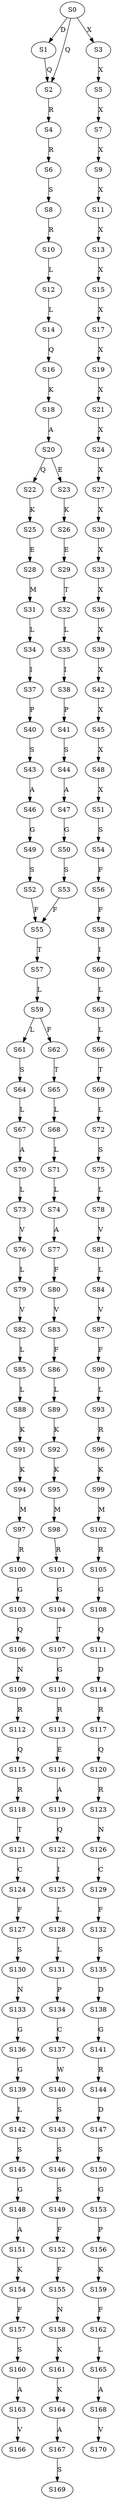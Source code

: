 strict digraph  {
	S0 -> S1 [ label = D ];
	S0 -> S2 [ label = Q ];
	S0 -> S3 [ label = X ];
	S1 -> S2 [ label = Q ];
	S2 -> S4 [ label = R ];
	S3 -> S5 [ label = X ];
	S4 -> S6 [ label = R ];
	S5 -> S7 [ label = X ];
	S6 -> S8 [ label = S ];
	S7 -> S9 [ label = X ];
	S8 -> S10 [ label = R ];
	S9 -> S11 [ label = X ];
	S10 -> S12 [ label = L ];
	S11 -> S13 [ label = X ];
	S12 -> S14 [ label = L ];
	S13 -> S15 [ label = X ];
	S14 -> S16 [ label = Q ];
	S15 -> S17 [ label = X ];
	S16 -> S18 [ label = K ];
	S17 -> S19 [ label = X ];
	S18 -> S20 [ label = A ];
	S19 -> S21 [ label = X ];
	S20 -> S22 [ label = Q ];
	S20 -> S23 [ label = E ];
	S21 -> S24 [ label = X ];
	S22 -> S25 [ label = K ];
	S23 -> S26 [ label = K ];
	S24 -> S27 [ label = X ];
	S25 -> S28 [ label = E ];
	S26 -> S29 [ label = E ];
	S27 -> S30 [ label = X ];
	S28 -> S31 [ label = M ];
	S29 -> S32 [ label = T ];
	S30 -> S33 [ label = X ];
	S31 -> S34 [ label = L ];
	S32 -> S35 [ label = L ];
	S33 -> S36 [ label = X ];
	S34 -> S37 [ label = I ];
	S35 -> S38 [ label = I ];
	S36 -> S39 [ label = X ];
	S37 -> S40 [ label = P ];
	S38 -> S41 [ label = P ];
	S39 -> S42 [ label = X ];
	S40 -> S43 [ label = S ];
	S41 -> S44 [ label = S ];
	S42 -> S45 [ label = X ];
	S43 -> S46 [ label = A ];
	S44 -> S47 [ label = A ];
	S45 -> S48 [ label = X ];
	S46 -> S49 [ label = G ];
	S47 -> S50 [ label = G ];
	S48 -> S51 [ label = X ];
	S49 -> S52 [ label = S ];
	S50 -> S53 [ label = S ];
	S51 -> S54 [ label = S ];
	S52 -> S55 [ label = F ];
	S53 -> S55 [ label = F ];
	S54 -> S56 [ label = F ];
	S55 -> S57 [ label = T ];
	S56 -> S58 [ label = F ];
	S57 -> S59 [ label = L ];
	S58 -> S60 [ label = I ];
	S59 -> S61 [ label = L ];
	S59 -> S62 [ label = F ];
	S60 -> S63 [ label = L ];
	S61 -> S64 [ label = S ];
	S62 -> S65 [ label = T ];
	S63 -> S66 [ label = L ];
	S64 -> S67 [ label = L ];
	S65 -> S68 [ label = L ];
	S66 -> S69 [ label = T ];
	S67 -> S70 [ label = A ];
	S68 -> S71 [ label = L ];
	S69 -> S72 [ label = L ];
	S70 -> S73 [ label = L ];
	S71 -> S74 [ label = L ];
	S72 -> S75 [ label = S ];
	S73 -> S76 [ label = V ];
	S74 -> S77 [ label = A ];
	S75 -> S78 [ label = L ];
	S76 -> S79 [ label = L ];
	S77 -> S80 [ label = F ];
	S78 -> S81 [ label = V ];
	S79 -> S82 [ label = V ];
	S80 -> S83 [ label = V ];
	S81 -> S84 [ label = L ];
	S82 -> S85 [ label = L ];
	S83 -> S86 [ label = F ];
	S84 -> S87 [ label = V ];
	S85 -> S88 [ label = L ];
	S86 -> S89 [ label = L ];
	S87 -> S90 [ label = F ];
	S88 -> S91 [ label = K ];
	S89 -> S92 [ label = K ];
	S90 -> S93 [ label = L ];
	S91 -> S94 [ label = K ];
	S92 -> S95 [ label = K ];
	S93 -> S96 [ label = R ];
	S94 -> S97 [ label = M ];
	S95 -> S98 [ label = M ];
	S96 -> S99 [ label = K ];
	S97 -> S100 [ label = R ];
	S98 -> S101 [ label = R ];
	S99 -> S102 [ label = M ];
	S100 -> S103 [ label = G ];
	S101 -> S104 [ label = G ];
	S102 -> S105 [ label = R ];
	S103 -> S106 [ label = Q ];
	S104 -> S107 [ label = T ];
	S105 -> S108 [ label = G ];
	S106 -> S109 [ label = N ];
	S107 -> S110 [ label = G ];
	S108 -> S111 [ label = Q ];
	S109 -> S112 [ label = R ];
	S110 -> S113 [ label = R ];
	S111 -> S114 [ label = D ];
	S112 -> S115 [ label = Q ];
	S113 -> S116 [ label = E ];
	S114 -> S117 [ label = R ];
	S115 -> S118 [ label = R ];
	S116 -> S119 [ label = A ];
	S117 -> S120 [ label = Q ];
	S118 -> S121 [ label = T ];
	S119 -> S122 [ label = Q ];
	S120 -> S123 [ label = R ];
	S121 -> S124 [ label = C ];
	S122 -> S125 [ label = I ];
	S123 -> S126 [ label = N ];
	S124 -> S127 [ label = F ];
	S125 -> S128 [ label = L ];
	S126 -> S129 [ label = C ];
	S127 -> S130 [ label = S ];
	S128 -> S131 [ label = L ];
	S129 -> S132 [ label = F ];
	S130 -> S133 [ label = N ];
	S131 -> S134 [ label = P ];
	S132 -> S135 [ label = S ];
	S133 -> S136 [ label = G ];
	S134 -> S137 [ label = C ];
	S135 -> S138 [ label = D ];
	S136 -> S139 [ label = G ];
	S137 -> S140 [ label = W ];
	S138 -> S141 [ label = G ];
	S139 -> S142 [ label = L ];
	S140 -> S143 [ label = S ];
	S141 -> S144 [ label = R ];
	S142 -> S145 [ label = S ];
	S143 -> S146 [ label = S ];
	S144 -> S147 [ label = D ];
	S145 -> S148 [ label = G ];
	S146 -> S149 [ label = S ];
	S147 -> S150 [ label = S ];
	S148 -> S151 [ label = A ];
	S149 -> S152 [ label = F ];
	S150 -> S153 [ label = G ];
	S151 -> S154 [ label = K ];
	S152 -> S155 [ label = F ];
	S153 -> S156 [ label = P ];
	S154 -> S157 [ label = F ];
	S155 -> S158 [ label = N ];
	S156 -> S159 [ label = K ];
	S157 -> S160 [ label = S ];
	S158 -> S161 [ label = K ];
	S159 -> S162 [ label = F ];
	S160 -> S163 [ label = A ];
	S161 -> S164 [ label = K ];
	S162 -> S165 [ label = L ];
	S163 -> S166 [ label = V ];
	S164 -> S167 [ label = A ];
	S165 -> S168 [ label = A ];
	S167 -> S169 [ label = S ];
	S168 -> S170 [ label = V ];
}
